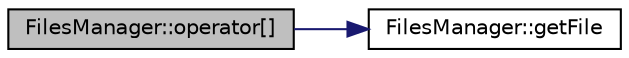 digraph "FilesManager::operator[]"
{
 // LATEX_PDF_SIZE
  edge [fontname="Helvetica",fontsize="10",labelfontname="Helvetica",labelfontsize="10"];
  node [fontname="Helvetica",fontsize="10",shape=record];
  rankdir="LR";
  Node1 [label="FilesManager::operator[]",height=0.2,width=0.4,color="black", fillcolor="grey75", style="filled", fontcolor="black",tooltip=" "];
  Node1 -> Node2 [color="midnightblue",fontsize="10",style="solid",fontname="Helvetica"];
  Node2 [label="FilesManager::getFile",height=0.2,width=0.4,color="black", fillcolor="white", style="filled",URL="$class_files_manager.html#a6de7ae3ec87e58cfe7c03dc28640a3f5",tooltip=" "];
}
